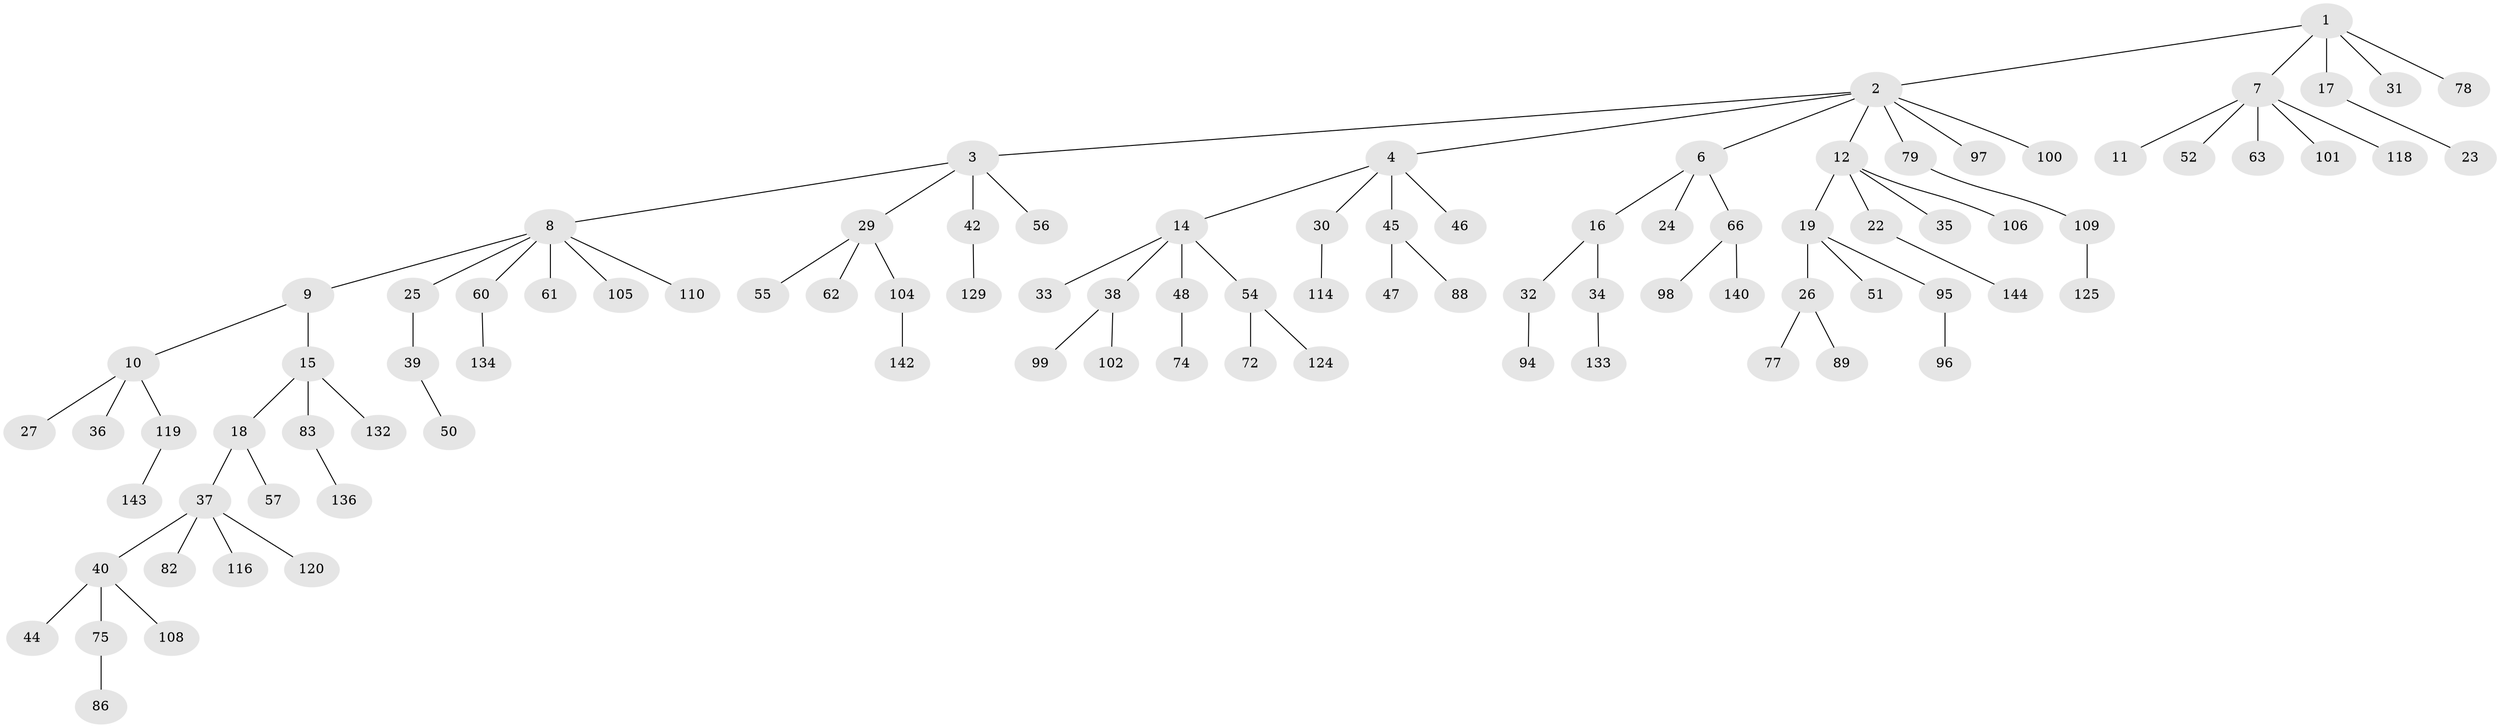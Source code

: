 // original degree distribution, {5: 0.05555555555555555, 7: 0.006944444444444444, 4: 0.04861111111111111, 6: 0.013888888888888888, 3: 0.1111111111111111, 2: 0.2847222222222222, 1: 0.4791666666666667}
// Generated by graph-tools (version 1.1) at 2025/11/02/27/25 16:11:25]
// undirected, 95 vertices, 94 edges
graph export_dot {
graph [start="1"]
  node [color=gray90,style=filled];
  1 [super="+49"];
  2 [super="+43"];
  3 [super="+5"];
  4 [super="+91"];
  6 [super="+13"];
  7 [super="+53"];
  8 [super="+41"];
  9;
  10 [super="+122"];
  11 [super="+84"];
  12 [super="+20"];
  14 [super="+21"];
  15 [super="+73"];
  16 [super="+28"];
  17 [super="+107"];
  18;
  19 [super="+65"];
  22 [super="+59"];
  23;
  24 [super="+68"];
  25;
  26 [super="+121"];
  27;
  29 [super="+81"];
  30 [super="+69"];
  31;
  32;
  33 [super="+67"];
  34 [super="+93"];
  35 [super="+70"];
  36;
  37 [super="+58"];
  38;
  39 [super="+87"];
  40 [super="+64"];
  42;
  44 [super="+71"];
  45 [super="+85"];
  46;
  47;
  48;
  50 [super="+130"];
  51 [super="+80"];
  52;
  54;
  55 [super="+115"];
  56;
  57 [super="+111"];
  60 [super="+90"];
  61;
  62;
  63 [super="+76"];
  66 [super="+103"];
  72 [super="+117"];
  74 [super="+113"];
  75;
  77;
  78;
  79;
  82;
  83 [super="+127"];
  86 [super="+92"];
  88;
  89;
  94 [super="+112"];
  95;
  96 [super="+141"];
  97;
  98;
  99 [super="+131"];
  100 [super="+128"];
  101;
  102;
  104 [super="+126"];
  105 [super="+137"];
  106;
  108 [super="+123"];
  109 [super="+138"];
  110;
  114;
  116;
  118;
  119;
  120 [super="+135"];
  124 [super="+139"];
  125;
  129;
  132;
  133;
  134;
  136;
  140;
  142;
  143;
  144;
  1 -- 2;
  1 -- 7;
  1 -- 17;
  1 -- 31;
  1 -- 78;
  2 -- 3;
  2 -- 4;
  2 -- 6;
  2 -- 12;
  2 -- 100;
  2 -- 97;
  2 -- 79;
  3 -- 29;
  3 -- 42;
  3 -- 8;
  3 -- 56;
  4 -- 14;
  4 -- 30;
  4 -- 45;
  4 -- 46;
  6 -- 16;
  6 -- 24;
  6 -- 66;
  7 -- 11;
  7 -- 52;
  7 -- 63;
  7 -- 101;
  7 -- 118;
  8 -- 9;
  8 -- 25;
  8 -- 61;
  8 -- 105;
  8 -- 60;
  8 -- 110;
  9 -- 10;
  9 -- 15;
  10 -- 27;
  10 -- 36;
  10 -- 119;
  12 -- 19;
  12 -- 106;
  12 -- 35;
  12 -- 22;
  14 -- 38;
  14 -- 54;
  14 -- 48;
  14 -- 33;
  15 -- 18;
  15 -- 132;
  15 -- 83;
  16 -- 34;
  16 -- 32;
  17 -- 23;
  18 -- 37;
  18 -- 57;
  19 -- 26;
  19 -- 51;
  19 -- 95;
  22 -- 144;
  25 -- 39;
  26 -- 77;
  26 -- 89;
  29 -- 55;
  29 -- 62;
  29 -- 104;
  30 -- 114;
  32 -- 94;
  34 -- 133;
  37 -- 40;
  37 -- 116;
  37 -- 120;
  37 -- 82;
  38 -- 99;
  38 -- 102;
  39 -- 50;
  40 -- 44;
  40 -- 75;
  40 -- 108;
  42 -- 129;
  45 -- 47;
  45 -- 88;
  48 -- 74;
  54 -- 72;
  54 -- 124;
  60 -- 134;
  66 -- 98;
  66 -- 140;
  75 -- 86;
  79 -- 109;
  83 -- 136;
  95 -- 96;
  104 -- 142;
  109 -- 125;
  119 -- 143;
}
